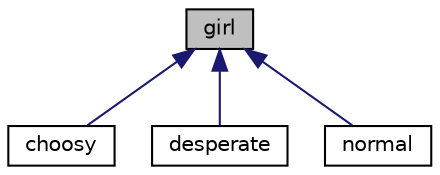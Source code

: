digraph "girl"
{
  edge [fontname="Helvetica",fontsize="10",labelfontname="Helvetica",labelfontsize="10"];
  node [fontname="Helvetica",fontsize="10",shape=record];
  Node1 [label="girl",height=0.2,width=0.4,color="black", fillcolor="grey75", style="filled", fontcolor="black"];
  Node1 -> Node2 [dir="back",color="midnightblue",fontsize="10",style="solid"];
  Node2 [label="choosy",height=0.2,width=0.4,color="black", fillcolor="white", style="filled",URL="$classchoosy.html"];
  Node1 -> Node3 [dir="back",color="midnightblue",fontsize="10",style="solid"];
  Node3 [label="desperate",height=0.2,width=0.4,color="black", fillcolor="white", style="filled",URL="$classdesperate.html"];
  Node1 -> Node4 [dir="back",color="midnightblue",fontsize="10",style="solid"];
  Node4 [label="normal",height=0.2,width=0.4,color="black", fillcolor="white", style="filled",URL="$classnormal.html"];
}
